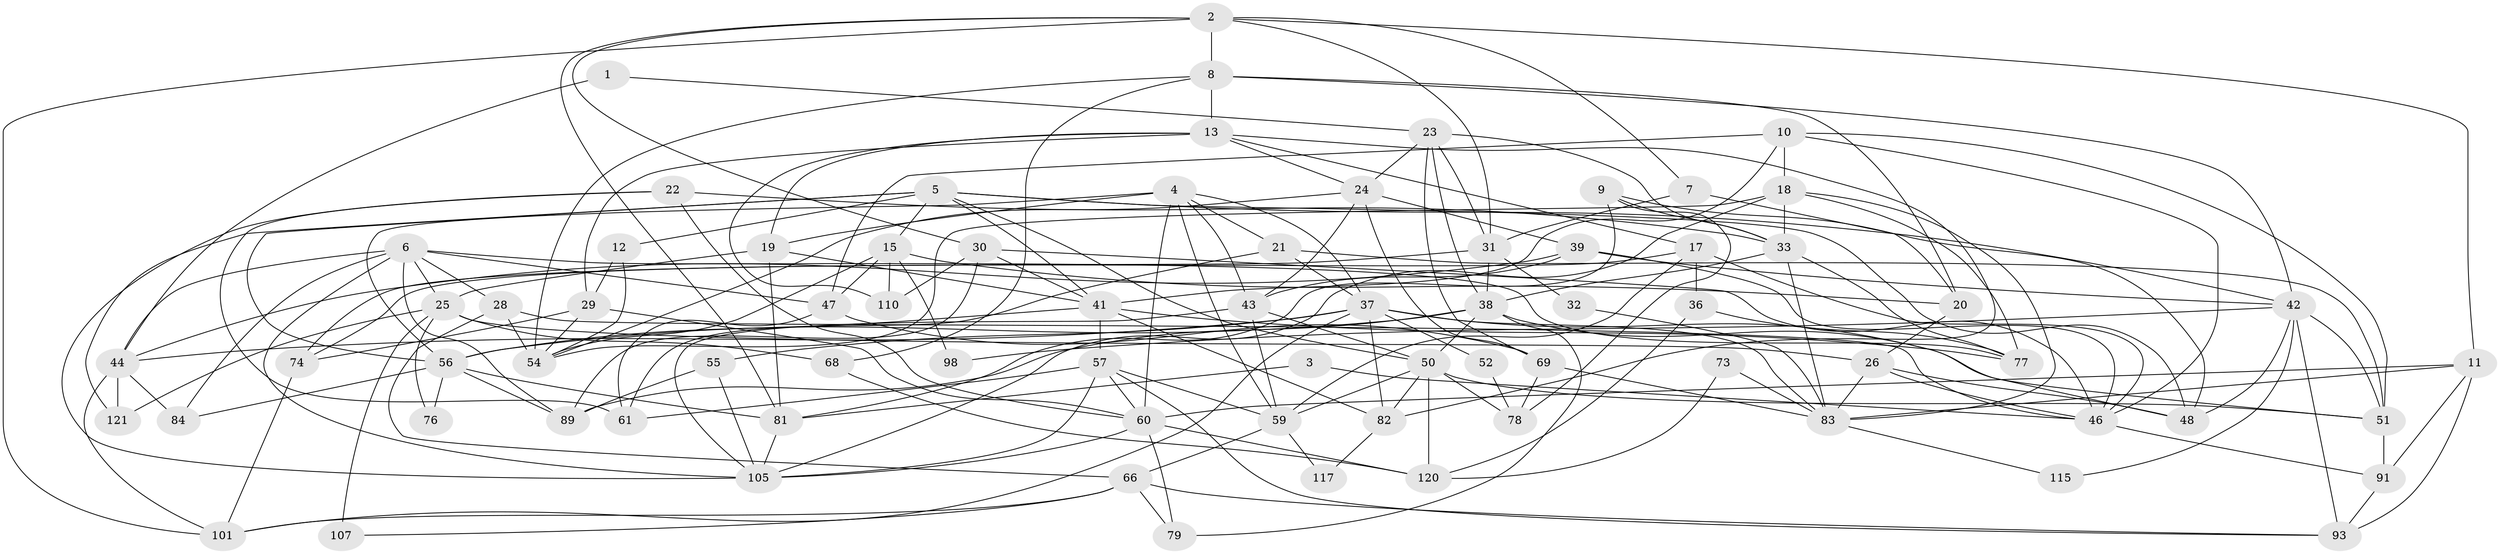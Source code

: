 // original degree distribution, {3: 0.2845528455284553, 6: 0.0975609756097561, 2: 0.0975609756097561, 5: 0.17073170731707318, 4: 0.3170731707317073, 7: 0.016260162601626018, 8: 0.016260162601626018}
// Generated by graph-tools (version 1.1) at 2025/41/03/06/25 10:41:58]
// undirected, 76 vertices, 194 edges
graph export_dot {
graph [start="1"]
  node [color=gray90,style=filled];
  1;
  2 [super="+90"];
  3;
  4 [super="+16"];
  5 [super="+14"];
  6 [super="+75"];
  7;
  8;
  9 [super="+108"];
  10 [super="+116"];
  11 [super="+40"];
  12;
  13 [super="+34"];
  15 [super="+45"];
  17 [super="+87"];
  18 [super="+65"];
  19 [super="+27"];
  20;
  21;
  22 [super="+92"];
  23 [super="+123"];
  24 [super="+102"];
  25 [super="+112"];
  26 [super="+114"];
  28;
  29 [super="+35"];
  30 [super="+67"];
  31 [super="+58"];
  32;
  33 [super="+95"];
  36;
  37 [super="+62"];
  38 [super="+113"];
  39 [super="+100"];
  41 [super="+119"];
  42 [super="+53"];
  43 [super="+111"];
  44 [super="+49"];
  46 [super="+94"];
  47 [super="+70"];
  48 [super="+63"];
  50 [super="+96"];
  51 [super="+64"];
  52;
  54 [super="+72"];
  55;
  56 [super="+122"];
  57 [super="+85"];
  59 [super="+106"];
  60 [super="+71"];
  61 [super="+99"];
  66 [super="+104"];
  68 [super="+80"];
  69;
  73;
  74;
  76;
  77 [super="+97"];
  78;
  79;
  81 [super="+88"];
  82 [super="+103"];
  83 [super="+86"];
  84;
  89;
  91;
  93;
  98;
  101 [super="+118"];
  105 [super="+109"];
  107;
  110;
  115;
  117;
  120;
  121;
  1 -- 23;
  1 -- 44 [weight=2];
  2 -- 8;
  2 -- 30;
  2 -- 7;
  2 -- 11;
  2 -- 101;
  2 -- 81;
  2 -- 31;
  3 -- 46;
  3 -- 81;
  4 -- 59;
  4 -- 60;
  4 -- 43;
  4 -- 56;
  4 -- 21;
  4 -- 19;
  4 -- 37;
  5 -- 12;
  5 -- 41;
  5 -- 121;
  5 -- 50;
  5 -- 42;
  5 -- 15;
  5 -- 48;
  5 -- 56;
  6 -- 89;
  6 -- 77;
  6 -- 44;
  6 -- 84;
  6 -- 25;
  6 -- 28;
  6 -- 47;
  6 -- 105;
  7 -- 20;
  7 -- 31;
  8 -- 42;
  8 -- 20;
  8 -- 68;
  8 -- 54;
  8 -- 13;
  9 -- 48;
  9 -- 78;
  9 -- 33;
  9 -- 81;
  10 -- 18;
  10 -- 51;
  10 -- 41;
  10 -- 46;
  10 -- 47;
  11 -- 83;
  11 -- 91;
  11 -- 60;
  11 -- 93;
  12 -- 54;
  12 -- 29;
  13 -- 82;
  13 -- 110;
  13 -- 17;
  13 -- 29;
  13 -- 19;
  13 -- 24;
  15 -- 20;
  15 -- 54 [weight=2];
  15 -- 98;
  15 -- 110;
  15 -- 47;
  17 -- 36;
  17 -- 74;
  17 -- 59;
  17 -- 46;
  18 -- 33;
  18 -- 83;
  18 -- 77;
  18 -- 105;
  18 -- 54;
  19 -- 25;
  19 -- 41;
  19 -- 81;
  20 -- 26;
  21 -- 51;
  21 -- 37;
  21 -- 61;
  22 -- 61;
  22 -- 33;
  22 -- 60;
  22 -- 105;
  23 -- 31;
  23 -- 38;
  23 -- 33;
  23 -- 69;
  23 -- 24;
  24 -- 69;
  24 -- 43;
  24 -- 39;
  24 -- 54;
  25 -- 26;
  25 -- 107 [weight=2];
  25 -- 121;
  25 -- 76;
  25 -- 68;
  26 -- 83;
  26 -- 48;
  26 -- 46;
  28 -- 54;
  28 -- 46;
  28 -- 66;
  29 -- 54;
  29 -- 74;
  29 -- 60;
  30 -- 41;
  30 -- 89;
  30 -- 110;
  30 -- 46 [weight=2];
  31 -- 74;
  31 -- 38;
  31 -- 32;
  32 -- 83;
  33 -- 38;
  33 -- 83;
  33 -- 77;
  36 -- 120;
  36 -- 77;
  37 -- 83;
  37 -- 52;
  37 -- 55;
  37 -- 101;
  37 -- 44;
  37 -- 82;
  37 -- 51;
  38 -- 50;
  38 -- 89;
  38 -- 56;
  38 -- 79;
  38 -- 48;
  39 -- 44;
  39 -- 46;
  39 -- 43;
  39 -- 42;
  41 -- 56;
  41 -- 82;
  41 -- 77;
  41 -- 57;
  42 -- 93;
  42 -- 48;
  42 -- 115;
  42 -- 98;
  42 -- 51;
  43 -- 50;
  43 -- 59;
  43 -- 105;
  44 -- 84;
  44 -- 121;
  44 -- 101;
  46 -- 91;
  47 -- 69;
  47 -- 61;
  50 -- 59;
  50 -- 120;
  50 -- 78;
  50 -- 82;
  50 -- 51;
  51 -- 91;
  52 -- 78;
  55 -- 89;
  55 -- 105;
  56 -- 89;
  56 -- 84;
  56 -- 76;
  56 -- 81;
  57 -- 105;
  57 -- 93;
  57 -- 60;
  57 -- 61;
  57 -- 59;
  59 -- 66;
  59 -- 117;
  60 -- 120;
  60 -- 79;
  60 -- 105;
  66 -- 93;
  66 -- 107;
  66 -- 79;
  66 -- 101;
  68 -- 120;
  69 -- 83;
  69 -- 78;
  73 -- 120;
  73 -- 83;
  74 -- 101;
  81 -- 105;
  82 -- 117;
  83 -- 115;
  91 -- 93;
}
